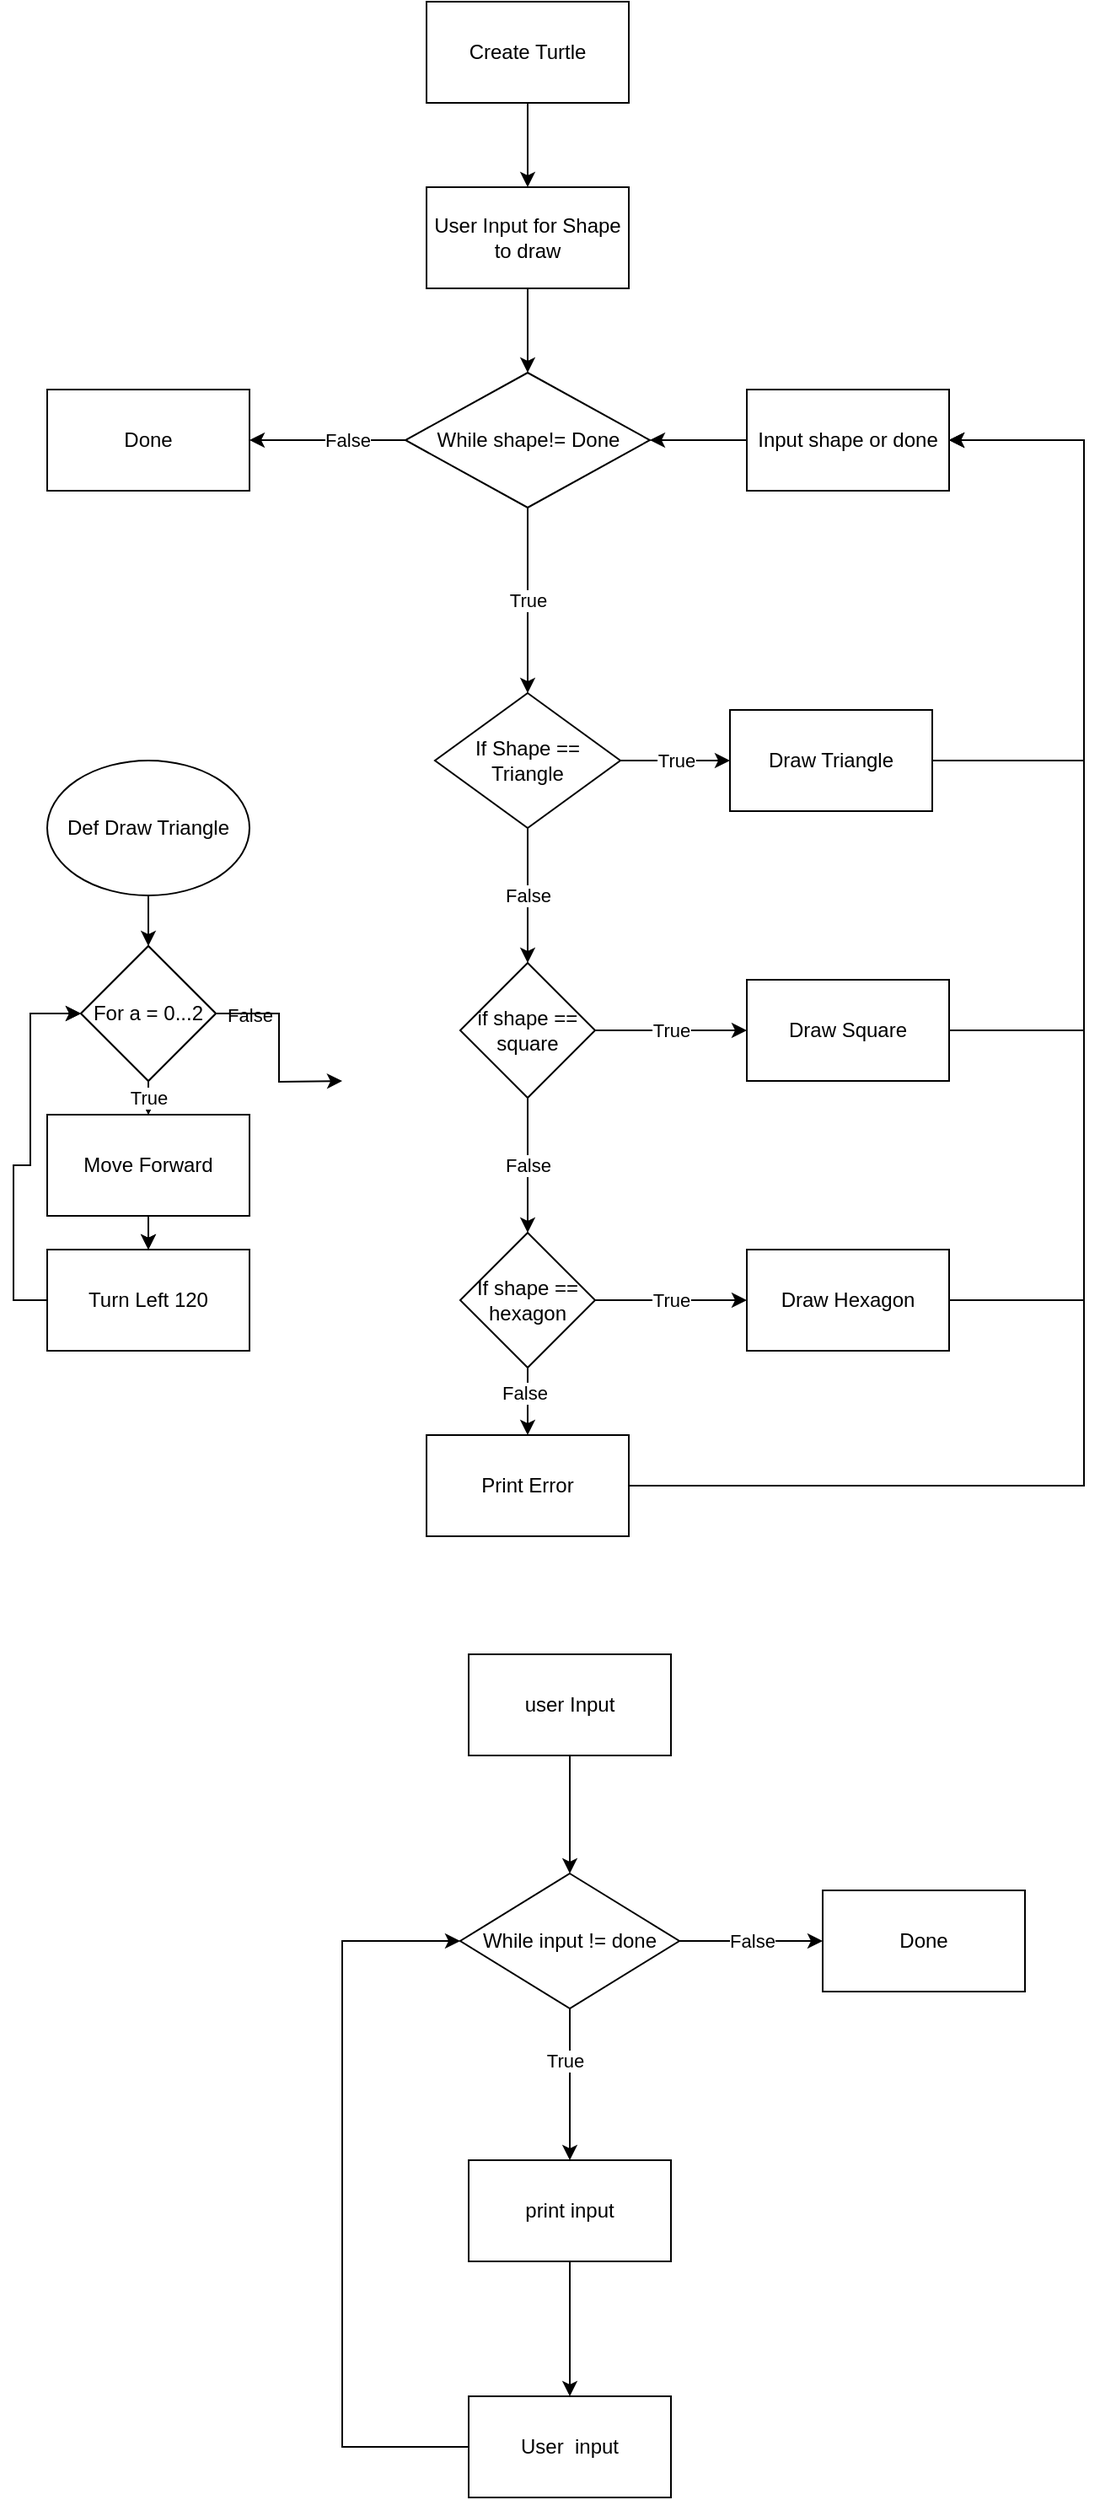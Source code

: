 <mxfile version="13.5.4" type="github">
  <diagram id="QXO7frgfRFghtwRwL6mL" name="Page-1">
    <mxGraphModel dx="2512" dy="1863" grid="1" gridSize="10" guides="1" tooltips="1" connect="1" arrows="1" fold="1" page="1" pageScale="1" pageWidth="850" pageHeight="1100" math="0" shadow="0">
      <root>
        <mxCell id="0" />
        <mxCell id="1" parent="0" />
        <mxCell id="TN6WV2yWwlr5OLhmlhRr-4" value="User Input for Shape to draw" style="rounded=0;whiteSpace=wrap;html=1;" parent="1" vertex="1">
          <mxGeometry x="250" y="90" width="120" height="60" as="geometry" />
        </mxCell>
        <mxCell id="TN6WV2yWwlr5OLhmlhRr-5" value="" style="endArrow=classic;html=1;entryX=0.5;entryY=0;entryDx=0;entryDy=0;" parent="1" source="TN6WV2yWwlr5OLhmlhRr-4" target="TN6WV2yWwlr5OLhmlhRr-34" edge="1">
          <mxGeometry width="50" height="50" relative="1" as="geometry">
            <mxPoint x="300" y="410" as="sourcePoint" />
            <mxPoint x="314" y="160" as="targetPoint" />
          </mxGeometry>
        </mxCell>
        <mxCell id="TN6WV2yWwlr5OLhmlhRr-8" value="True" style="edgeStyle=orthogonalEdgeStyle;rounded=0;orthogonalLoop=1;jettySize=auto;html=1;entryX=0;entryY=0.5;entryDx=0;entryDy=0;" parent="1" source="TN6WV2yWwlr5OLhmlhRr-6" target="TQ9lDx-GRib5tjvYvlIN-26" edge="1">
          <mxGeometry relative="1" as="geometry">
            <mxPoint x="500" y="300" as="targetPoint" />
          </mxGeometry>
        </mxCell>
        <mxCell id="TN6WV2yWwlr5OLhmlhRr-10" value="False" style="edgeStyle=orthogonalEdgeStyle;rounded=0;orthogonalLoop=1;jettySize=auto;html=1;" parent="1" source="TN6WV2yWwlr5OLhmlhRr-6" target="TN6WV2yWwlr5OLhmlhRr-9" edge="1">
          <mxGeometry relative="1" as="geometry" />
        </mxCell>
        <mxCell id="TN6WV2yWwlr5OLhmlhRr-6" value="If Shape == Triangle" style="rhombus;whiteSpace=wrap;html=1;" parent="1" vertex="1">
          <mxGeometry x="255" y="390" width="110" height="80" as="geometry" />
        </mxCell>
        <mxCell id="TN6WV2yWwlr5OLhmlhRr-36" style="edgeStyle=orthogonalEdgeStyle;rounded=0;orthogonalLoop=1;jettySize=auto;html=1;entryX=1;entryY=0.5;entryDx=0;entryDy=0;" parent="1" target="TN6WV2yWwlr5OLhmlhRr-43" edge="1">
          <mxGeometry relative="1" as="geometry">
            <mxPoint x="485" y="190" as="targetPoint" />
            <Array as="points">
              <mxPoint x="640" y="430" />
              <mxPoint x="640" y="240" />
            </Array>
            <mxPoint x="550" y="430" as="sourcePoint" />
          </mxGeometry>
        </mxCell>
        <mxCell id="TN6WV2yWwlr5OLhmlhRr-12" value="True" style="edgeStyle=orthogonalEdgeStyle;rounded=0;orthogonalLoop=1;jettySize=auto;html=1;" parent="1" source="TN6WV2yWwlr5OLhmlhRr-9" target="TN6WV2yWwlr5OLhmlhRr-11" edge="1">
          <mxGeometry relative="1" as="geometry" />
        </mxCell>
        <mxCell id="TN6WV2yWwlr5OLhmlhRr-14" value="False" style="edgeStyle=orthogonalEdgeStyle;rounded=0;orthogonalLoop=1;jettySize=auto;html=1;" parent="1" source="TN6WV2yWwlr5OLhmlhRr-9" target="TN6WV2yWwlr5OLhmlhRr-13" edge="1">
          <mxGeometry relative="1" as="geometry" />
        </mxCell>
        <mxCell id="TN6WV2yWwlr5OLhmlhRr-9" value="if shape == square" style="rhombus;whiteSpace=wrap;html=1;" parent="1" vertex="1">
          <mxGeometry x="270" y="550" width="80" height="80" as="geometry" />
        </mxCell>
        <mxCell id="TN6WV2yWwlr5OLhmlhRr-37" style="edgeStyle=orthogonalEdgeStyle;rounded=0;orthogonalLoop=1;jettySize=auto;html=1;entryX=1;entryY=0.25;entryDx=0;entryDy=0;" parent="1" source="TN6WV2yWwlr5OLhmlhRr-43" target="TN6WV2yWwlr5OLhmlhRr-43" edge="1">
          <mxGeometry relative="1" as="geometry">
            <mxPoint x="490" y="200" as="targetPoint" />
            <Array as="points">
              <mxPoint x="500" y="220" />
              <mxPoint x="560" y="220" />
            </Array>
          </mxGeometry>
        </mxCell>
        <mxCell id="TN6WV2yWwlr5OLhmlhRr-11" value="Draw Square" style="whiteSpace=wrap;html=1;" parent="1" vertex="1">
          <mxGeometry x="440" y="560" width="120" height="60" as="geometry" />
        </mxCell>
        <mxCell id="TN6WV2yWwlr5OLhmlhRr-16" value="True" style="edgeStyle=orthogonalEdgeStyle;rounded=0;orthogonalLoop=1;jettySize=auto;html=1;" parent="1" source="TN6WV2yWwlr5OLhmlhRr-13" target="TN6WV2yWwlr5OLhmlhRr-15" edge="1">
          <mxGeometry relative="1" as="geometry" />
        </mxCell>
        <mxCell id="TN6WV2yWwlr5OLhmlhRr-18" value="" style="edgeStyle=orthogonalEdgeStyle;rounded=0;orthogonalLoop=1;jettySize=auto;html=1;" parent="1" source="TN6WV2yWwlr5OLhmlhRr-13" target="TN6WV2yWwlr5OLhmlhRr-17" edge="1">
          <mxGeometry relative="1" as="geometry" />
        </mxCell>
        <mxCell id="TN6WV2yWwlr5OLhmlhRr-19" value="False" style="edgeLabel;html=1;align=center;verticalAlign=middle;resizable=0;points=[];" parent="TN6WV2yWwlr5OLhmlhRr-18" vertex="1" connectable="0">
          <mxGeometry x="-0.267" y="-2" relative="1" as="geometry">
            <mxPoint as="offset" />
          </mxGeometry>
        </mxCell>
        <mxCell id="TN6WV2yWwlr5OLhmlhRr-13" value="If shape == hexagon" style="rhombus;whiteSpace=wrap;html=1;" parent="1" vertex="1">
          <mxGeometry x="270" y="710" width="80" height="80" as="geometry" />
        </mxCell>
        <mxCell id="TN6WV2yWwlr5OLhmlhRr-38" style="edgeStyle=orthogonalEdgeStyle;rounded=0;orthogonalLoop=1;jettySize=auto;html=1;entryX=1;entryY=0.5;entryDx=0;entryDy=0;" parent="1" source="TN6WV2yWwlr5OLhmlhRr-15" target="TN6WV2yWwlr5OLhmlhRr-43" edge="1">
          <mxGeometry relative="1" as="geometry">
            <mxPoint x="490" y="200" as="targetPoint" />
            <Array as="points">
              <mxPoint x="640" y="750" />
              <mxPoint x="640" y="240" />
              <mxPoint x="545" y="240" />
            </Array>
          </mxGeometry>
        </mxCell>
        <mxCell id="TN6WV2yWwlr5OLhmlhRr-15" value="Draw Hexagon" style="whiteSpace=wrap;html=1;" parent="1" vertex="1">
          <mxGeometry x="440" y="720" width="120" height="60" as="geometry" />
        </mxCell>
        <mxCell id="TN6WV2yWwlr5OLhmlhRr-39" style="edgeStyle=orthogonalEdgeStyle;rounded=0;orthogonalLoop=1;jettySize=auto;html=1;entryX=1;entryY=0.5;entryDx=0;entryDy=0;" parent="1" source="TN6WV2yWwlr5OLhmlhRr-17" target="TN6WV2yWwlr5OLhmlhRr-43" edge="1">
          <mxGeometry relative="1" as="geometry">
            <mxPoint x="490" y="210" as="targetPoint" />
            <Array as="points">
              <mxPoint x="640" y="860" />
              <mxPoint x="640" y="240" />
            </Array>
          </mxGeometry>
        </mxCell>
        <mxCell id="TN6WV2yWwlr5OLhmlhRr-17" value="Print Error" style="whiteSpace=wrap;html=1;" parent="1" vertex="1">
          <mxGeometry x="250" y="830" width="120" height="60" as="geometry" />
        </mxCell>
        <mxCell id="TN6WV2yWwlr5OLhmlhRr-21" value="" style="edgeStyle=orthogonalEdgeStyle;rounded=0;orthogonalLoop=1;jettySize=auto;html=1;" parent="1" source="TN6WV2yWwlr5OLhmlhRr-20" target="TN6WV2yWwlr5OLhmlhRr-4" edge="1">
          <mxGeometry relative="1" as="geometry" />
        </mxCell>
        <mxCell id="TN6WV2yWwlr5OLhmlhRr-20" value="Create Turtle" style="rounded=0;whiteSpace=wrap;html=1;" parent="1" vertex="1">
          <mxGeometry x="250" y="-20" width="120" height="60" as="geometry" />
        </mxCell>
        <mxCell id="TN6WV2yWwlr5OLhmlhRr-25" value="" style="edgeStyle=orthogonalEdgeStyle;rounded=0;orthogonalLoop=1;jettySize=auto;html=1;" parent="1" source="TN6WV2yWwlr5OLhmlhRr-23" target="TN6WV2yWwlr5OLhmlhRr-24" edge="1">
          <mxGeometry relative="1" as="geometry" />
        </mxCell>
        <mxCell id="TN6WV2yWwlr5OLhmlhRr-23" value="user Input" style="rounded=0;whiteSpace=wrap;html=1;" parent="1" vertex="1">
          <mxGeometry x="275" y="960" width="120" height="60" as="geometry" />
        </mxCell>
        <mxCell id="TN6WV2yWwlr5OLhmlhRr-27" value="" style="edgeStyle=orthogonalEdgeStyle;rounded=0;orthogonalLoop=1;jettySize=auto;html=1;" parent="1" source="TN6WV2yWwlr5OLhmlhRr-24" target="TN6WV2yWwlr5OLhmlhRr-26" edge="1">
          <mxGeometry relative="1" as="geometry" />
        </mxCell>
        <mxCell id="TN6WV2yWwlr5OLhmlhRr-31" value="True" style="edgeLabel;html=1;align=center;verticalAlign=middle;resizable=0;points=[];" parent="TN6WV2yWwlr5OLhmlhRr-27" vertex="1" connectable="0">
          <mxGeometry x="-0.311" y="-3" relative="1" as="geometry">
            <mxPoint as="offset" />
          </mxGeometry>
        </mxCell>
        <mxCell id="TN6WV2yWwlr5OLhmlhRr-33" value="False" style="edgeStyle=orthogonalEdgeStyle;rounded=0;orthogonalLoop=1;jettySize=auto;html=1;" parent="1" source="TN6WV2yWwlr5OLhmlhRr-24" target="TN6WV2yWwlr5OLhmlhRr-32" edge="1">
          <mxGeometry relative="1" as="geometry" />
        </mxCell>
        <mxCell id="TN6WV2yWwlr5OLhmlhRr-24" value="While input != done" style="rhombus;whiteSpace=wrap;html=1;rounded=0;" parent="1" vertex="1">
          <mxGeometry x="270" y="1090" width="130" height="80" as="geometry" />
        </mxCell>
        <mxCell id="TN6WV2yWwlr5OLhmlhRr-29" value="" style="edgeStyle=orthogonalEdgeStyle;rounded=0;orthogonalLoop=1;jettySize=auto;html=1;" parent="1" source="TN6WV2yWwlr5OLhmlhRr-26" target="TN6WV2yWwlr5OLhmlhRr-28" edge="1">
          <mxGeometry relative="1" as="geometry" />
        </mxCell>
        <mxCell id="TN6WV2yWwlr5OLhmlhRr-26" value="print input" style="whiteSpace=wrap;html=1;rounded=0;" parent="1" vertex="1">
          <mxGeometry x="275" y="1260" width="120" height="60" as="geometry" />
        </mxCell>
        <mxCell id="TN6WV2yWwlr5OLhmlhRr-30" style="edgeStyle=orthogonalEdgeStyle;rounded=0;orthogonalLoop=1;jettySize=auto;html=1;entryX=0;entryY=0.5;entryDx=0;entryDy=0;" parent="1" source="TN6WV2yWwlr5OLhmlhRr-28" target="TN6WV2yWwlr5OLhmlhRr-24" edge="1">
          <mxGeometry relative="1" as="geometry">
            <Array as="points">
              <mxPoint x="200" y="1430" />
              <mxPoint x="200" y="1130" />
            </Array>
          </mxGeometry>
        </mxCell>
        <mxCell id="TN6WV2yWwlr5OLhmlhRr-28" value="User&amp;nbsp; input" style="whiteSpace=wrap;html=1;rounded=0;" parent="1" vertex="1">
          <mxGeometry x="275" y="1400" width="120" height="60" as="geometry" />
        </mxCell>
        <mxCell id="TN6WV2yWwlr5OLhmlhRr-32" value="Done" style="whiteSpace=wrap;html=1;rounded=0;" parent="1" vertex="1">
          <mxGeometry x="485" y="1100" width="120" height="60" as="geometry" />
        </mxCell>
        <mxCell id="TN6WV2yWwlr5OLhmlhRr-35" value="True" style="edgeStyle=orthogonalEdgeStyle;rounded=0;orthogonalLoop=1;jettySize=auto;html=1;" parent="1" source="TN6WV2yWwlr5OLhmlhRr-34" target="TN6WV2yWwlr5OLhmlhRr-6" edge="1">
          <mxGeometry relative="1" as="geometry" />
        </mxCell>
        <mxCell id="TN6WV2yWwlr5OLhmlhRr-41" value="" style="edgeStyle=orthogonalEdgeStyle;rounded=0;orthogonalLoop=1;jettySize=auto;html=1;" parent="1" source="TN6WV2yWwlr5OLhmlhRr-34" target="TN6WV2yWwlr5OLhmlhRr-40" edge="1">
          <mxGeometry relative="1" as="geometry" />
        </mxCell>
        <mxCell id="TN6WV2yWwlr5OLhmlhRr-42" value="False" style="edgeLabel;html=1;align=center;verticalAlign=middle;resizable=0;points=[];" parent="TN6WV2yWwlr5OLhmlhRr-41" vertex="1" connectable="0">
          <mxGeometry x="-0.239" relative="1" as="geometry">
            <mxPoint as="offset" />
          </mxGeometry>
        </mxCell>
        <mxCell id="TN6WV2yWwlr5OLhmlhRr-34" value="While shape!= Done" style="rhombus;whiteSpace=wrap;html=1;" parent="1" vertex="1">
          <mxGeometry x="237.5" y="200" width="145" height="80" as="geometry" />
        </mxCell>
        <mxCell id="TN6WV2yWwlr5OLhmlhRr-40" value="Done" style="whiteSpace=wrap;html=1;" parent="1" vertex="1">
          <mxGeometry x="25" y="210" width="120" height="60" as="geometry" />
        </mxCell>
        <mxCell id="TN6WV2yWwlr5OLhmlhRr-44" value="" style="edgeStyle=orthogonalEdgeStyle;rounded=0;orthogonalLoop=1;jettySize=auto;html=1;" parent="1" source="TN6WV2yWwlr5OLhmlhRr-43" target="TN6WV2yWwlr5OLhmlhRr-34" edge="1">
          <mxGeometry relative="1" as="geometry" />
        </mxCell>
        <mxCell id="TN6WV2yWwlr5OLhmlhRr-43" value="Input shape or done" style="rounded=0;whiteSpace=wrap;html=1;" parent="1" vertex="1">
          <mxGeometry x="440" y="210" width="120" height="60" as="geometry" />
        </mxCell>
        <mxCell id="TN6WV2yWwlr5OLhmlhRr-45" style="edgeStyle=orthogonalEdgeStyle;rounded=0;orthogonalLoop=1;jettySize=auto;html=1;" parent="1" source="TN6WV2yWwlr5OLhmlhRr-11" target="TN6WV2yWwlr5OLhmlhRr-43" edge="1">
          <mxGeometry relative="1" as="geometry">
            <mxPoint x="515" y="590.0" as="sourcePoint" />
            <mxPoint x="490" y="200" as="targetPoint" />
            <Array as="points">
              <mxPoint x="640" y="590" />
              <mxPoint x="640" y="240" />
            </Array>
          </mxGeometry>
        </mxCell>
        <mxCell id="TQ9lDx-GRib5tjvYvlIN-8" value="False" style="edgeLabel;html=1;align=center;verticalAlign=middle;resizable=0;points=[];" vertex="1" connectable="0" parent="1">
          <mxGeometry x="145" y="581" as="geometry" />
        </mxCell>
        <mxCell id="TQ9lDx-GRib5tjvYvlIN-9" value="For a = 0...2" style="rhombus;whiteSpace=wrap;html=1;" vertex="1" parent="1">
          <mxGeometry x="45" y="540" width="80" height="80" as="geometry" />
        </mxCell>
        <mxCell id="TQ9lDx-GRib5tjvYvlIN-10" value="" style="edgeStyle=orthogonalEdgeStyle;rounded=0;orthogonalLoop=1;jettySize=auto;html=1;" edge="1" parent="1" source="TQ9lDx-GRib5tjvYvlIN-11" target="TQ9lDx-GRib5tjvYvlIN-13">
          <mxGeometry relative="1" as="geometry" />
        </mxCell>
        <mxCell id="TQ9lDx-GRib5tjvYvlIN-11" value="Move Forward" style="rounded=0;whiteSpace=wrap;html=1;" vertex="1" parent="1">
          <mxGeometry x="25" y="640" width="120" height="60" as="geometry" />
        </mxCell>
        <mxCell id="TQ9lDx-GRib5tjvYvlIN-12" style="edgeStyle=orthogonalEdgeStyle;rounded=0;orthogonalLoop=1;jettySize=auto;html=1;entryX=0;entryY=0.5;entryDx=0;entryDy=0;exitX=0;exitY=0.5;exitDx=0;exitDy=0;" edge="1" parent="1" source="TQ9lDx-GRib5tjvYvlIN-13" target="TQ9lDx-GRib5tjvYvlIN-9">
          <mxGeometry relative="1" as="geometry">
            <Array as="points">
              <mxPoint x="5" y="750" />
              <mxPoint x="5" y="670" />
              <mxPoint x="15" y="670" />
              <mxPoint x="15" y="580" />
            </Array>
          </mxGeometry>
        </mxCell>
        <mxCell id="TQ9lDx-GRib5tjvYvlIN-13" value="Turn Left 120" style="rounded=0;whiteSpace=wrap;html=1;" vertex="1" parent="1">
          <mxGeometry x="25" y="720" width="120" height="60" as="geometry" />
        </mxCell>
        <mxCell id="TQ9lDx-GRib5tjvYvlIN-14" value="True" style="endArrow=classic;html=1;exitX=0.5;exitY=1;exitDx=0;exitDy=0;entryX=0.5;entryY=0;entryDx=0;entryDy=0;" edge="1" parent="1" source="TQ9lDx-GRib5tjvYvlIN-9" target="TQ9lDx-GRib5tjvYvlIN-11">
          <mxGeometry width="50" height="50" relative="1" as="geometry">
            <mxPoint x="45" y="710" as="sourcePoint" />
            <mxPoint x="95" y="660" as="targetPoint" />
          </mxGeometry>
        </mxCell>
        <mxCell id="TQ9lDx-GRib5tjvYvlIN-15" value="False" style="edgeLabel;html=1;align=center;verticalAlign=middle;resizable=0;points=[];" vertex="1" connectable="0" parent="1">
          <mxGeometry x="145" y="581" as="geometry" />
        </mxCell>
        <mxCell id="TQ9lDx-GRib5tjvYvlIN-22" style="edgeStyle=orthogonalEdgeStyle;rounded=0;orthogonalLoop=1;jettySize=auto;html=1;exitX=1;exitY=0.5;exitDx=0;exitDy=0;" edge="1" parent="1" source="TQ9lDx-GRib5tjvYvlIN-16">
          <mxGeometry relative="1" as="geometry">
            <mxPoint x="200" y="620" as="targetPoint" />
          </mxGeometry>
        </mxCell>
        <mxCell id="TQ9lDx-GRib5tjvYvlIN-16" value="For a = 0...2" style="rhombus;whiteSpace=wrap;html=1;" vertex="1" parent="1">
          <mxGeometry x="45" y="540" width="80" height="80" as="geometry" />
        </mxCell>
        <mxCell id="TQ9lDx-GRib5tjvYvlIN-17" value="" style="edgeStyle=orthogonalEdgeStyle;rounded=0;orthogonalLoop=1;jettySize=auto;html=1;" edge="1" parent="1" source="TQ9lDx-GRib5tjvYvlIN-18" target="TQ9lDx-GRib5tjvYvlIN-20">
          <mxGeometry relative="1" as="geometry" />
        </mxCell>
        <mxCell id="TQ9lDx-GRib5tjvYvlIN-18" value="Move Forward" style="rounded=0;whiteSpace=wrap;html=1;" vertex="1" parent="1">
          <mxGeometry x="25" y="640" width="120" height="60" as="geometry" />
        </mxCell>
        <mxCell id="TQ9lDx-GRib5tjvYvlIN-19" style="edgeStyle=orthogonalEdgeStyle;rounded=0;orthogonalLoop=1;jettySize=auto;html=1;entryX=0;entryY=0.5;entryDx=0;entryDy=0;exitX=0;exitY=0.5;exitDx=0;exitDy=0;" edge="1" parent="1" source="TQ9lDx-GRib5tjvYvlIN-20" target="TQ9lDx-GRib5tjvYvlIN-16">
          <mxGeometry relative="1" as="geometry">
            <Array as="points">
              <mxPoint x="5" y="750" />
              <mxPoint x="5" y="670" />
              <mxPoint x="15" y="670" />
              <mxPoint x="15" y="580" />
            </Array>
          </mxGeometry>
        </mxCell>
        <mxCell id="TQ9lDx-GRib5tjvYvlIN-20" value="Turn Left 120" style="rounded=0;whiteSpace=wrap;html=1;" vertex="1" parent="1">
          <mxGeometry x="25" y="720" width="120" height="60" as="geometry" />
        </mxCell>
        <mxCell id="TQ9lDx-GRib5tjvYvlIN-21" value="True" style="endArrow=classic;html=1;exitX=0.5;exitY=1;exitDx=0;exitDy=0;entryX=0.5;entryY=0;entryDx=0;entryDy=0;" edge="1" parent="1" source="TQ9lDx-GRib5tjvYvlIN-16" target="TQ9lDx-GRib5tjvYvlIN-18">
          <mxGeometry width="50" height="50" relative="1" as="geometry">
            <mxPoint x="45" y="710" as="sourcePoint" />
            <mxPoint x="95" y="660" as="targetPoint" />
          </mxGeometry>
        </mxCell>
        <mxCell id="TQ9lDx-GRib5tjvYvlIN-24" value="" style="edgeStyle=orthogonalEdgeStyle;rounded=0;orthogonalLoop=1;jettySize=auto;html=1;" edge="1" parent="1" source="TQ9lDx-GRib5tjvYvlIN-23" target="TQ9lDx-GRib5tjvYvlIN-16">
          <mxGeometry relative="1" as="geometry" />
        </mxCell>
        <mxCell id="TQ9lDx-GRib5tjvYvlIN-23" value="Def Draw Triangle" style="ellipse;whiteSpace=wrap;html=1;" vertex="1" parent="1">
          <mxGeometry x="25" y="430" width="120" height="80" as="geometry" />
        </mxCell>
        <mxCell id="TQ9lDx-GRib5tjvYvlIN-26" value="Draw Triangle" style="whiteSpace=wrap;html=1;" vertex="1" parent="1">
          <mxGeometry x="430" y="400" width="120" height="60" as="geometry" />
        </mxCell>
      </root>
    </mxGraphModel>
  </diagram>
</mxfile>
